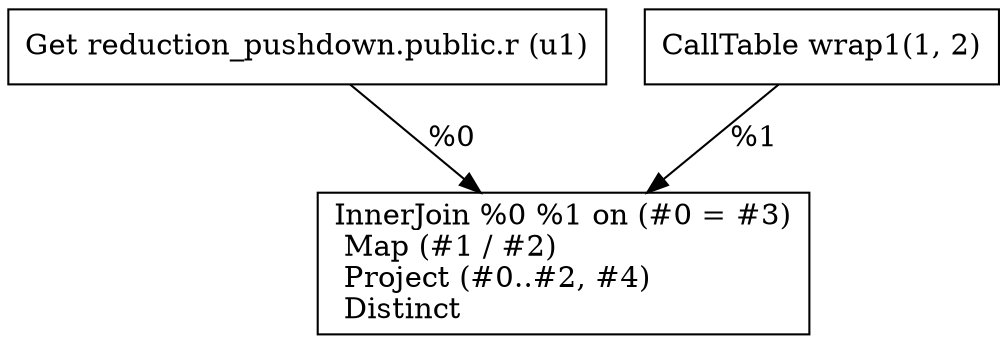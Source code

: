 digraph G {
    node0 [shape = record, label=" Get reduction_pushdown.public.r (u1)\l"]
    node1 [shape = record, label=" CallTable wrap1(1, 2)\l"]
    node2 [shape = record, label=" InnerJoin %0 %1 on (#0 = #3)\l Map (#1 / #2)\l Project (#0..#2, #4)\l Distinct\l"]
    node1 -> node2 [label = "%1\l"]
    node0 -> node2 [label = "%0\l"]
}
